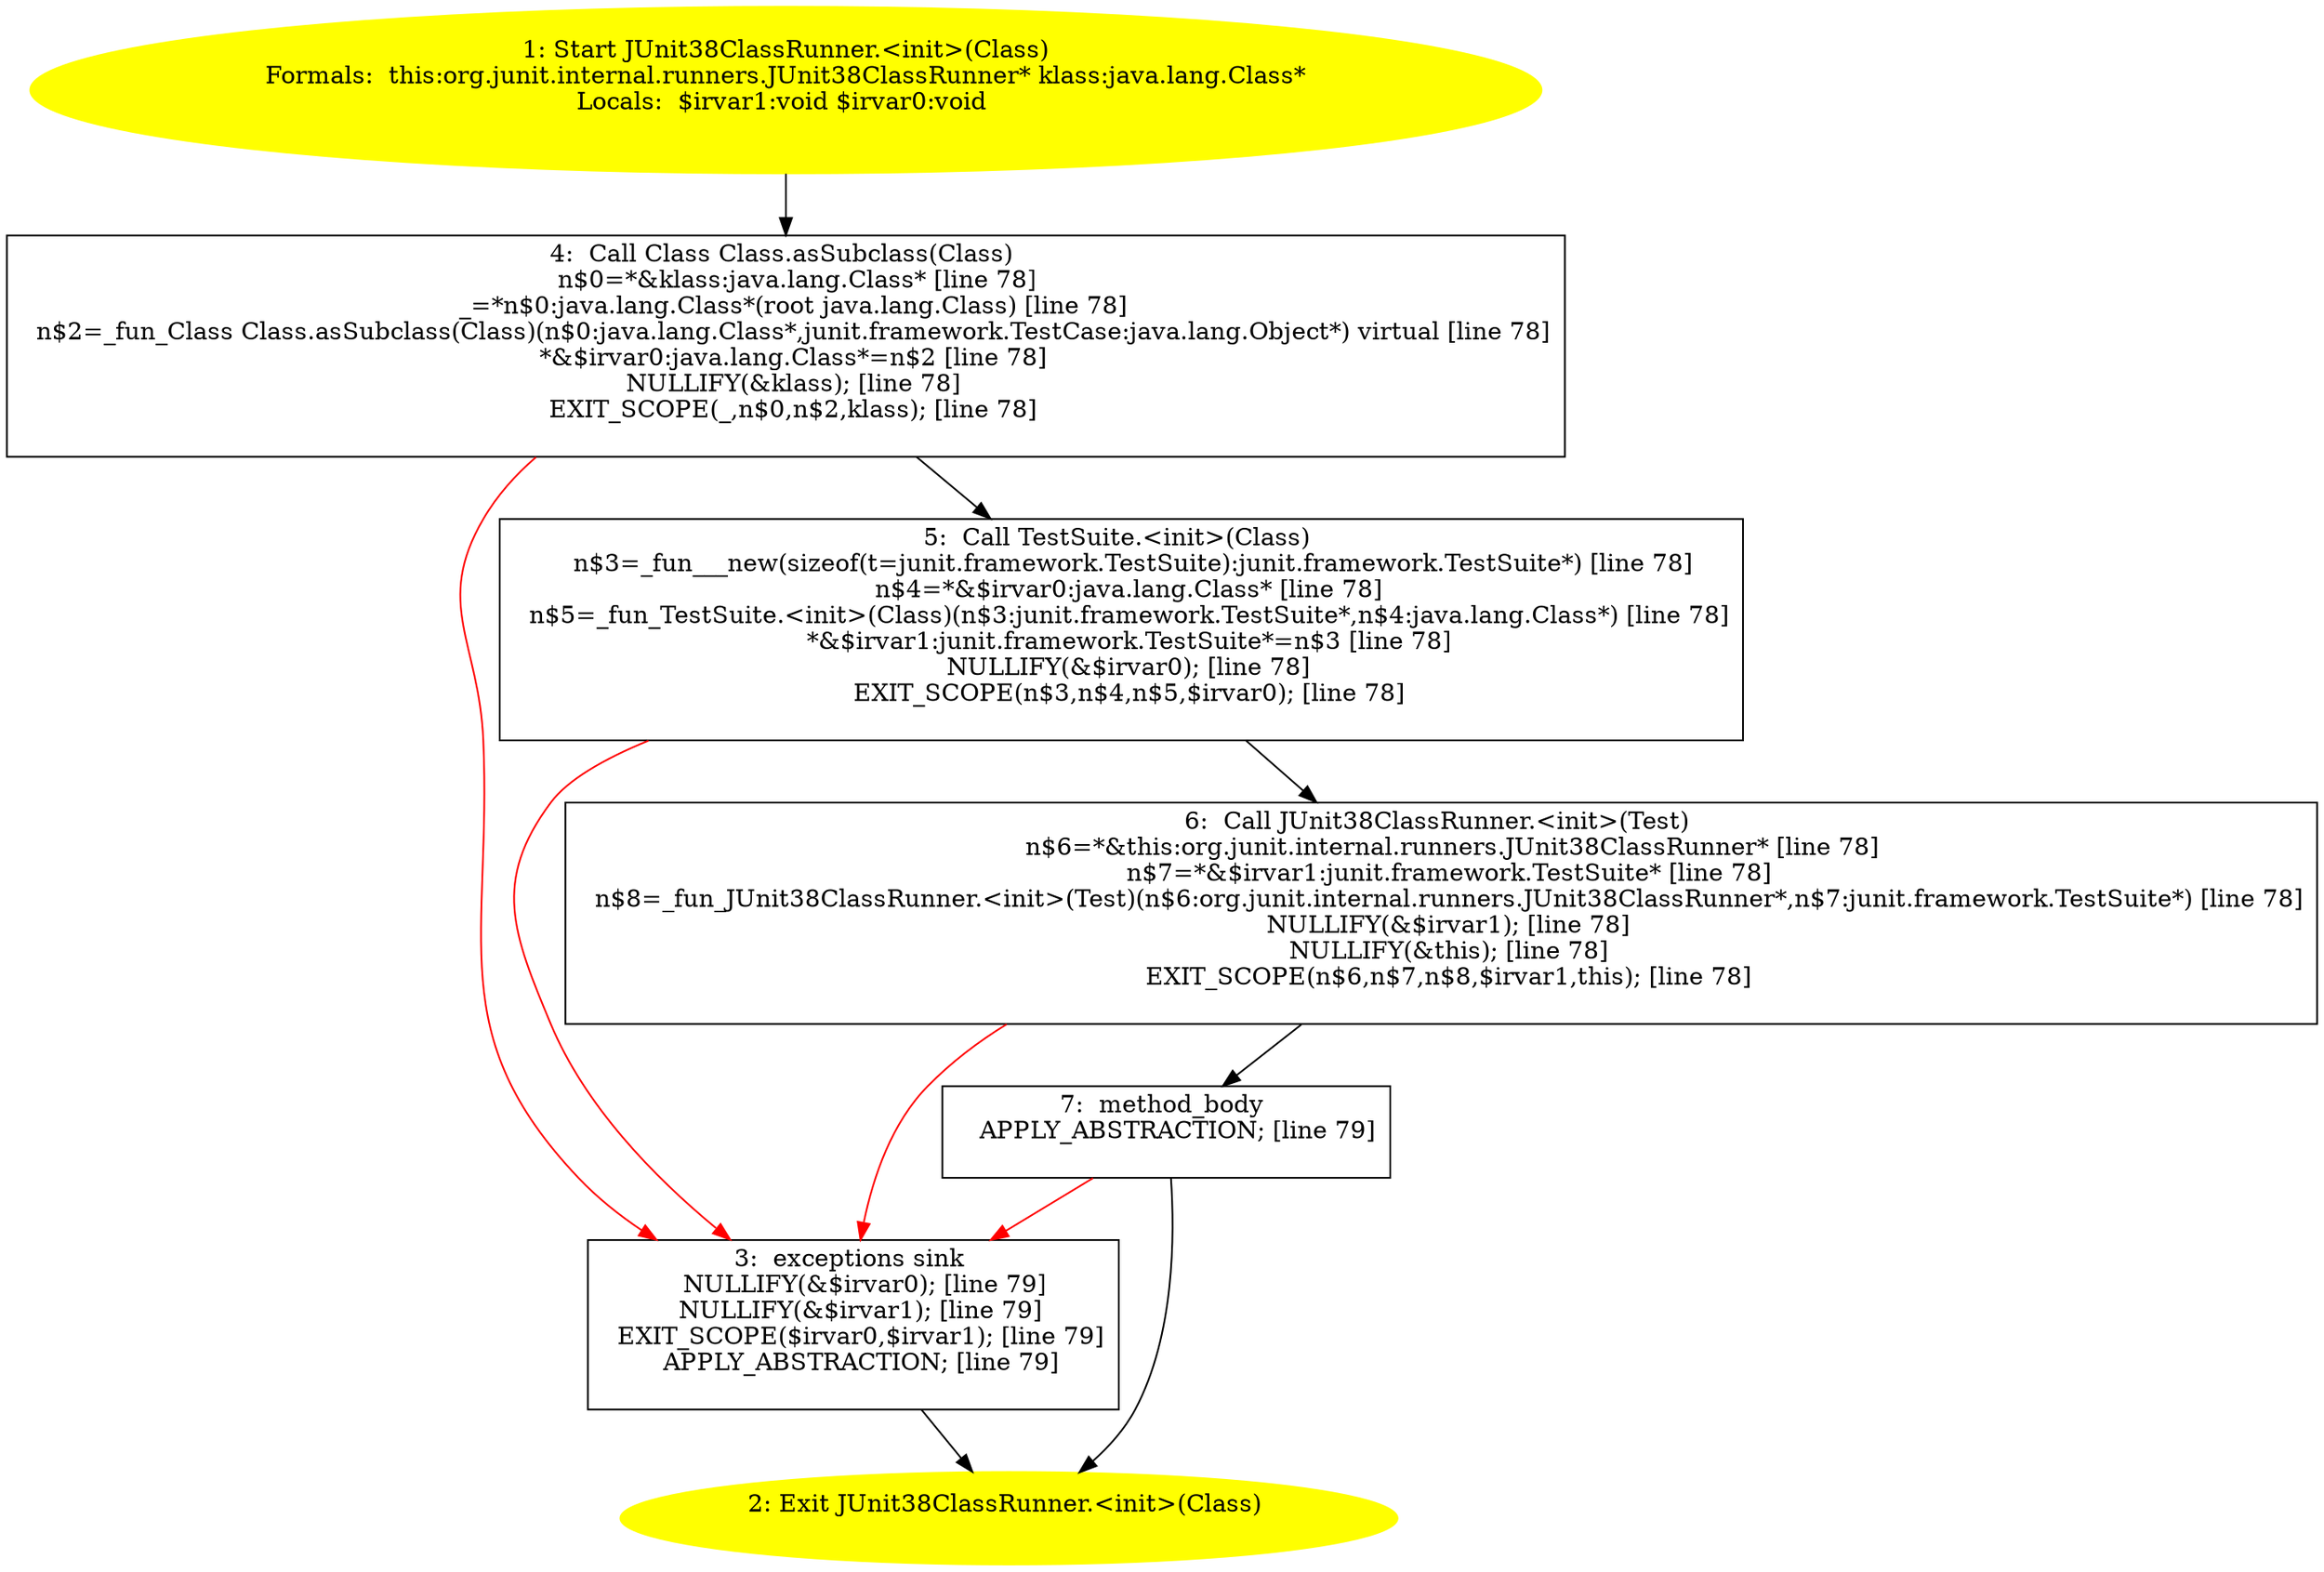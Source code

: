 /* @generated */
digraph cfg {
"org.junit.internal.runners.JUnit38ClassRunner.<init>(java.lang.Class).57f1293b97e12a0e226ba3e309f89776_1" [label="1: Start JUnit38ClassRunner.<init>(Class)\nFormals:  this:org.junit.internal.runners.JUnit38ClassRunner* klass:java.lang.Class*\nLocals:  $irvar1:void $irvar0:void \n  " color=yellow style=filled]
	

	 "org.junit.internal.runners.JUnit38ClassRunner.<init>(java.lang.Class).57f1293b97e12a0e226ba3e309f89776_1" -> "org.junit.internal.runners.JUnit38ClassRunner.<init>(java.lang.Class).57f1293b97e12a0e226ba3e309f89776_4" ;
"org.junit.internal.runners.JUnit38ClassRunner.<init>(java.lang.Class).57f1293b97e12a0e226ba3e309f89776_2" [label="2: Exit JUnit38ClassRunner.<init>(Class) \n  " color=yellow style=filled]
	

"org.junit.internal.runners.JUnit38ClassRunner.<init>(java.lang.Class).57f1293b97e12a0e226ba3e309f89776_3" [label="3:  exceptions sink \n   NULLIFY(&$irvar0); [line 79]\n  NULLIFY(&$irvar1); [line 79]\n  EXIT_SCOPE($irvar0,$irvar1); [line 79]\n  APPLY_ABSTRACTION; [line 79]\n " shape="box"]
	

	 "org.junit.internal.runners.JUnit38ClassRunner.<init>(java.lang.Class).57f1293b97e12a0e226ba3e309f89776_3" -> "org.junit.internal.runners.JUnit38ClassRunner.<init>(java.lang.Class).57f1293b97e12a0e226ba3e309f89776_2" ;
"org.junit.internal.runners.JUnit38ClassRunner.<init>(java.lang.Class).57f1293b97e12a0e226ba3e309f89776_4" [label="4:  Call Class Class.asSubclass(Class) \n   n$0=*&klass:java.lang.Class* [line 78]\n  _=*n$0:java.lang.Class*(root java.lang.Class) [line 78]\n  n$2=_fun_Class Class.asSubclass(Class)(n$0:java.lang.Class*,junit.framework.TestCase:java.lang.Object*) virtual [line 78]\n  *&$irvar0:java.lang.Class*=n$2 [line 78]\n  NULLIFY(&klass); [line 78]\n  EXIT_SCOPE(_,n$0,n$2,klass); [line 78]\n " shape="box"]
	

	 "org.junit.internal.runners.JUnit38ClassRunner.<init>(java.lang.Class).57f1293b97e12a0e226ba3e309f89776_4" -> "org.junit.internal.runners.JUnit38ClassRunner.<init>(java.lang.Class).57f1293b97e12a0e226ba3e309f89776_5" ;
	 "org.junit.internal.runners.JUnit38ClassRunner.<init>(java.lang.Class).57f1293b97e12a0e226ba3e309f89776_4" -> "org.junit.internal.runners.JUnit38ClassRunner.<init>(java.lang.Class).57f1293b97e12a0e226ba3e309f89776_3" [color="red" ];
"org.junit.internal.runners.JUnit38ClassRunner.<init>(java.lang.Class).57f1293b97e12a0e226ba3e309f89776_5" [label="5:  Call TestSuite.<init>(Class) \n   n$3=_fun___new(sizeof(t=junit.framework.TestSuite):junit.framework.TestSuite*) [line 78]\n  n$4=*&$irvar0:java.lang.Class* [line 78]\n  n$5=_fun_TestSuite.<init>(Class)(n$3:junit.framework.TestSuite*,n$4:java.lang.Class*) [line 78]\n  *&$irvar1:junit.framework.TestSuite*=n$3 [line 78]\n  NULLIFY(&$irvar0); [line 78]\n  EXIT_SCOPE(n$3,n$4,n$5,$irvar0); [line 78]\n " shape="box"]
	

	 "org.junit.internal.runners.JUnit38ClassRunner.<init>(java.lang.Class).57f1293b97e12a0e226ba3e309f89776_5" -> "org.junit.internal.runners.JUnit38ClassRunner.<init>(java.lang.Class).57f1293b97e12a0e226ba3e309f89776_6" ;
	 "org.junit.internal.runners.JUnit38ClassRunner.<init>(java.lang.Class).57f1293b97e12a0e226ba3e309f89776_5" -> "org.junit.internal.runners.JUnit38ClassRunner.<init>(java.lang.Class).57f1293b97e12a0e226ba3e309f89776_3" [color="red" ];
"org.junit.internal.runners.JUnit38ClassRunner.<init>(java.lang.Class).57f1293b97e12a0e226ba3e309f89776_6" [label="6:  Call JUnit38ClassRunner.<init>(Test) \n   n$6=*&this:org.junit.internal.runners.JUnit38ClassRunner* [line 78]\n  n$7=*&$irvar1:junit.framework.TestSuite* [line 78]\n  n$8=_fun_JUnit38ClassRunner.<init>(Test)(n$6:org.junit.internal.runners.JUnit38ClassRunner*,n$7:junit.framework.TestSuite*) [line 78]\n  NULLIFY(&$irvar1); [line 78]\n  NULLIFY(&this); [line 78]\n  EXIT_SCOPE(n$6,n$7,n$8,$irvar1,this); [line 78]\n " shape="box"]
	

	 "org.junit.internal.runners.JUnit38ClassRunner.<init>(java.lang.Class).57f1293b97e12a0e226ba3e309f89776_6" -> "org.junit.internal.runners.JUnit38ClassRunner.<init>(java.lang.Class).57f1293b97e12a0e226ba3e309f89776_7" ;
	 "org.junit.internal.runners.JUnit38ClassRunner.<init>(java.lang.Class).57f1293b97e12a0e226ba3e309f89776_6" -> "org.junit.internal.runners.JUnit38ClassRunner.<init>(java.lang.Class).57f1293b97e12a0e226ba3e309f89776_3" [color="red" ];
"org.junit.internal.runners.JUnit38ClassRunner.<init>(java.lang.Class).57f1293b97e12a0e226ba3e309f89776_7" [label="7:  method_body \n   APPLY_ABSTRACTION; [line 79]\n " shape="box"]
	

	 "org.junit.internal.runners.JUnit38ClassRunner.<init>(java.lang.Class).57f1293b97e12a0e226ba3e309f89776_7" -> "org.junit.internal.runners.JUnit38ClassRunner.<init>(java.lang.Class).57f1293b97e12a0e226ba3e309f89776_2" ;
	 "org.junit.internal.runners.JUnit38ClassRunner.<init>(java.lang.Class).57f1293b97e12a0e226ba3e309f89776_7" -> "org.junit.internal.runners.JUnit38ClassRunner.<init>(java.lang.Class).57f1293b97e12a0e226ba3e309f89776_3" [color="red" ];
}

